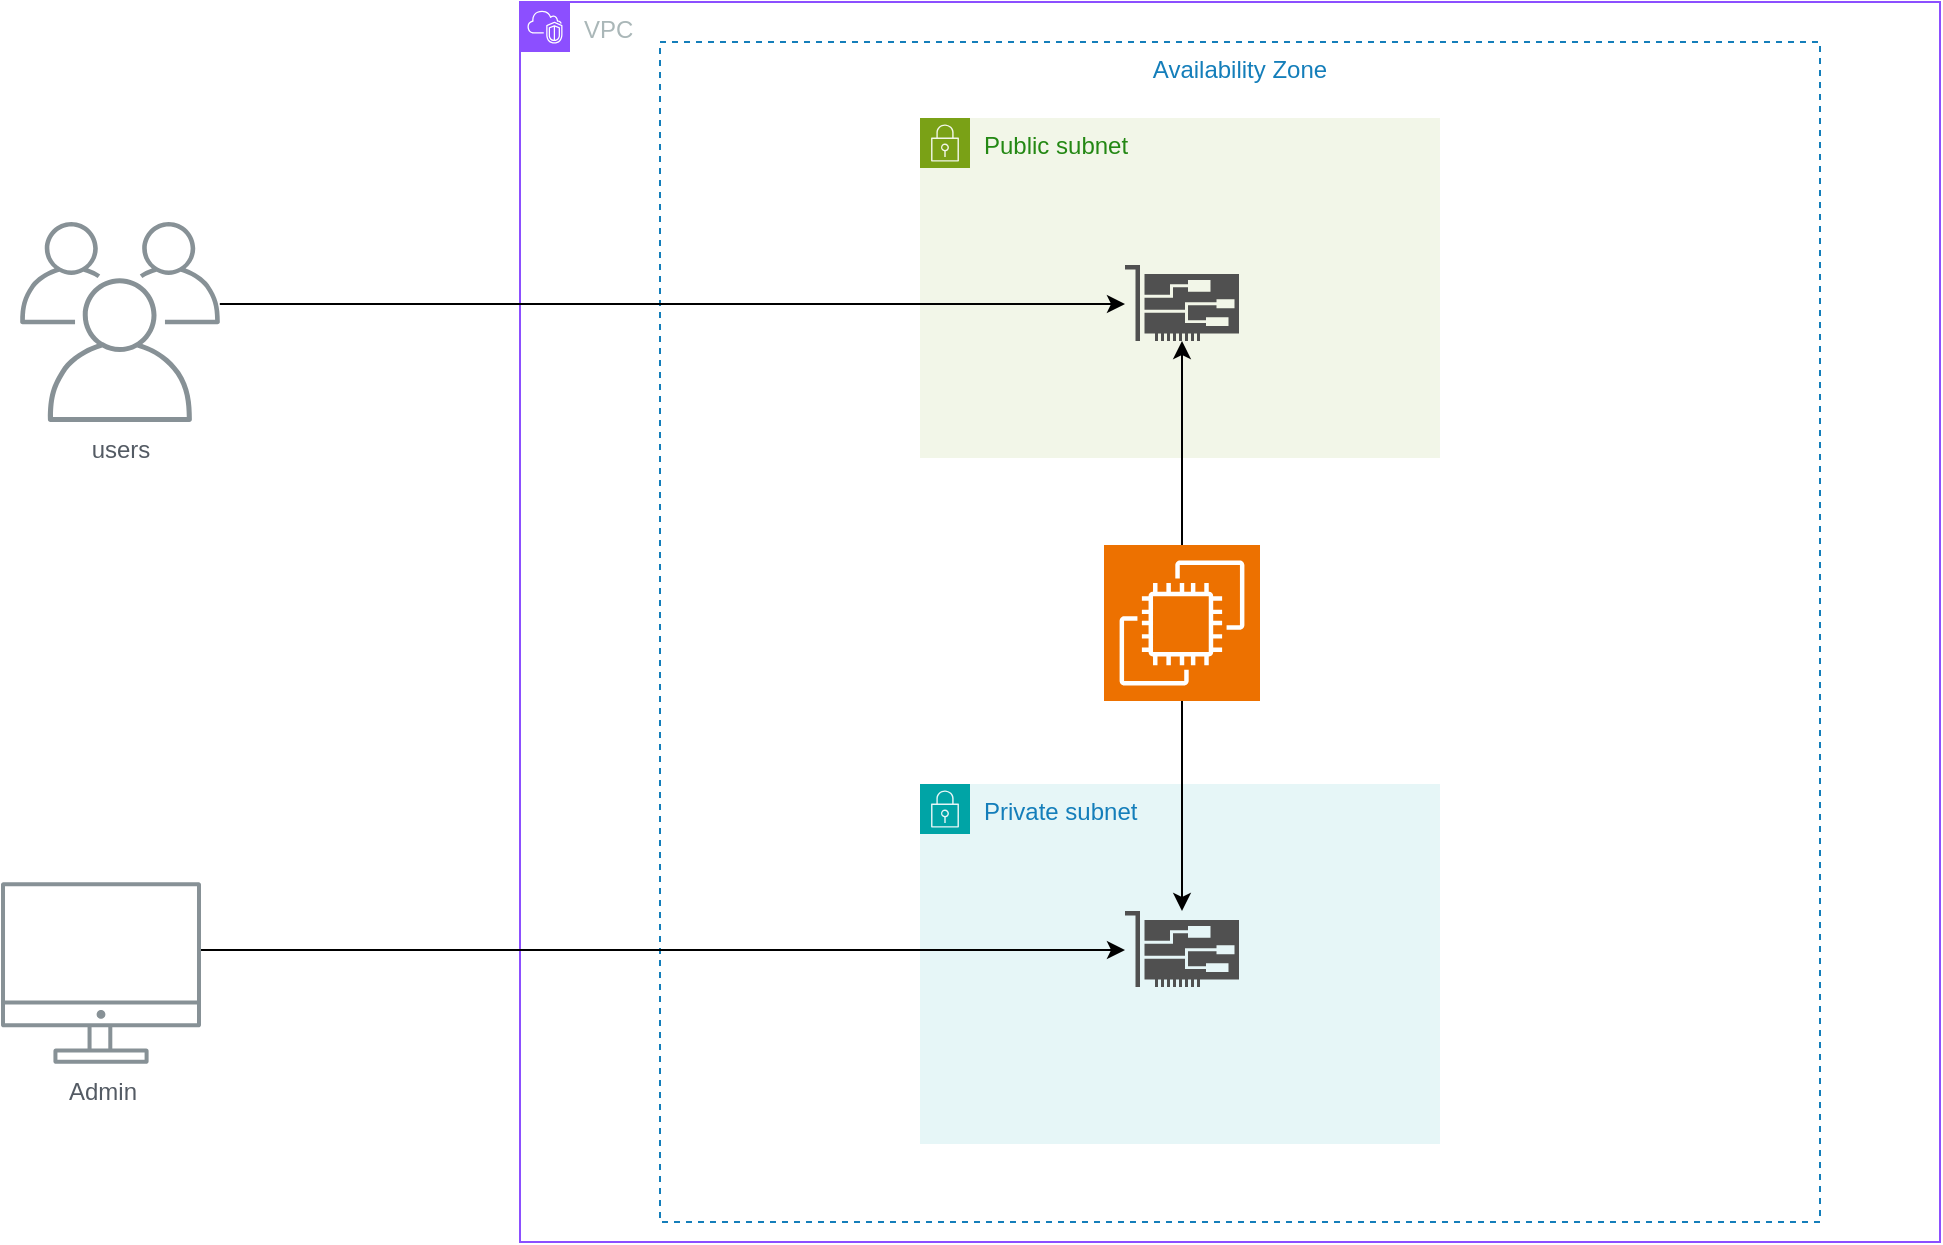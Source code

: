 <mxfile version="24.2.5" type="github">
  <diagram id="Ht1M8jgEwFfnCIfOTk4-" name="Page-1">
    <mxGraphModel dx="1434" dy="738" grid="1" gridSize="10" guides="1" tooltips="1" connect="1" arrows="1" fold="1" page="1" pageScale="1" pageWidth="1169" pageHeight="827" math="0" shadow="0">
      <root>
        <mxCell id="0" />
        <mxCell id="1" parent="0" />
        <mxCell id="4d0tAuQHzwckKJn9EPr0-5" value="VPC" style="points=[[0,0],[0.25,0],[0.5,0],[0.75,0],[1,0],[1,0.25],[1,0.5],[1,0.75],[1,1],[0.75,1],[0.5,1],[0.25,1],[0,1],[0,0.75],[0,0.5],[0,0.25]];outlineConnect=0;gradientColor=none;html=1;whiteSpace=wrap;fontSize=12;fontStyle=0;container=1;pointerEvents=0;collapsible=0;recursiveResize=0;shape=mxgraph.aws4.group;grIcon=mxgraph.aws4.group_vpc2;strokeColor=#8C4FFF;fillColor=none;verticalAlign=top;align=left;spacingLeft=30;fontColor=#AAB7B8;dashed=0;" vertex="1" parent="1">
          <mxGeometry x="420" y="50" width="710" height="620" as="geometry" />
        </mxCell>
        <mxCell id="4d0tAuQHzwckKJn9EPr0-8" value="Availability Zone" style="fillColor=none;strokeColor=#147EBA;dashed=1;verticalAlign=top;fontStyle=0;fontColor=#147EBA;whiteSpace=wrap;html=1;" vertex="1" parent="4d0tAuQHzwckKJn9EPr0-5">
          <mxGeometry x="70" y="20" width="580" height="590" as="geometry" />
        </mxCell>
        <mxCell id="4d0tAuQHzwckKJn9EPr0-2" value="" style="sketch=0;points=[[0,0,0],[0.25,0,0],[0.5,0,0],[0.75,0,0],[1,0,0],[0,1,0],[0.25,1,0],[0.5,1,0],[0.75,1,0],[1,1,0],[0,0.25,0],[0,0.5,0],[0,0.75,0],[1,0.25,0],[1,0.5,0],[1,0.75,0]];outlineConnect=0;fontColor=#232F3E;fillColor=#ED7100;strokeColor=#ffffff;dashed=0;verticalLabelPosition=bottom;verticalAlign=top;align=center;html=1;fontSize=12;fontStyle=0;aspect=fixed;shape=mxgraph.aws4.resourceIcon;resIcon=mxgraph.aws4.ec2;" vertex="1" parent="4d0tAuQHzwckKJn9EPr0-5">
          <mxGeometry x="292" y="271.5" width="78" height="78" as="geometry" />
        </mxCell>
        <mxCell id="4d0tAuQHzwckKJn9EPr0-6" value="Private subnet" style="points=[[0,0],[0.25,0],[0.5,0],[0.75,0],[1,0],[1,0.25],[1,0.5],[1,0.75],[1,1],[0.75,1],[0.5,1],[0.25,1],[0,1],[0,0.75],[0,0.5],[0,0.25]];outlineConnect=0;gradientColor=none;html=1;whiteSpace=wrap;fontSize=12;fontStyle=0;container=1;pointerEvents=0;collapsible=0;recursiveResize=0;shape=mxgraph.aws4.group;grIcon=mxgraph.aws4.group_security_group;grStroke=0;strokeColor=#00A4A6;fillColor=#E6F6F7;verticalAlign=top;align=left;spacingLeft=30;fontColor=#147EBA;dashed=0;" vertex="1" parent="4d0tAuQHzwckKJn9EPr0-5">
          <mxGeometry x="200" y="391" width="260" height="180" as="geometry" />
        </mxCell>
        <mxCell id="4d0tAuQHzwckKJn9EPr0-4" value="" style="sketch=0;pointerEvents=1;shadow=0;dashed=0;html=1;strokeColor=none;fillColor=#505050;labelPosition=center;verticalLabelPosition=bottom;verticalAlign=top;outlineConnect=0;align=center;shape=mxgraph.office.devices.nic;" vertex="1" parent="4d0tAuQHzwckKJn9EPr0-5">
          <mxGeometry x="302.5" y="454.5" width="57" height="38" as="geometry" />
        </mxCell>
        <mxCell id="4d0tAuQHzwckKJn9EPr0-7" value="Public subnet" style="points=[[0,0],[0.25,0],[0.5,0],[0.75,0],[1,0],[1,0.25],[1,0.5],[1,0.75],[1,1],[0.75,1],[0.5,1],[0.25,1],[0,1],[0,0.75],[0,0.5],[0,0.25]];outlineConnect=0;gradientColor=none;html=1;whiteSpace=wrap;fontSize=12;fontStyle=0;container=1;pointerEvents=0;collapsible=0;recursiveResize=0;shape=mxgraph.aws4.group;grIcon=mxgraph.aws4.group_security_group;grStroke=0;strokeColor=#7AA116;fillColor=#F2F6E8;verticalAlign=top;align=left;spacingLeft=30;fontColor=#248814;dashed=0;" vertex="1" parent="4d0tAuQHzwckKJn9EPr0-5">
          <mxGeometry x="200" y="58" width="260" height="170" as="geometry" />
        </mxCell>
        <mxCell id="4d0tAuQHzwckKJn9EPr0-3" value="" style="sketch=0;pointerEvents=1;shadow=0;dashed=0;html=1;strokeColor=none;fillColor=#505050;labelPosition=center;verticalLabelPosition=bottom;verticalAlign=top;outlineConnect=0;align=center;shape=mxgraph.office.devices.nic;" vertex="1" parent="4d0tAuQHzwckKJn9EPr0-5">
          <mxGeometry x="302.5" y="131.5" width="57" height="38" as="geometry" />
        </mxCell>
        <mxCell id="4d0tAuQHzwckKJn9EPr0-21" value="" style="edgeStyle=orthogonalEdgeStyle;rounded=0;orthogonalLoop=1;jettySize=auto;html=1;" edge="1" parent="4d0tAuQHzwckKJn9EPr0-5" source="4d0tAuQHzwckKJn9EPr0-9" target="4d0tAuQHzwckKJn9EPr0-3">
          <mxGeometry relative="1" as="geometry">
            <mxPoint x="-60" y="160" as="targetPoint" />
            <Array as="points">
              <mxPoint x="-30" y="151" />
              <mxPoint x="-30" y="151" />
            </Array>
          </mxGeometry>
        </mxCell>
        <mxCell id="4d0tAuQHzwckKJn9EPr0-22" value="" style="edgeStyle=orthogonalEdgeStyle;rounded=0;orthogonalLoop=1;jettySize=auto;html=1;" edge="1" parent="4d0tAuQHzwckKJn9EPr0-5" source="4d0tAuQHzwckKJn9EPr0-2" target="4d0tAuQHzwckKJn9EPr0-3">
          <mxGeometry relative="1" as="geometry" />
        </mxCell>
        <mxCell id="4d0tAuQHzwckKJn9EPr0-23" value="" style="edgeStyle=orthogonalEdgeStyle;rounded=0;orthogonalLoop=1;jettySize=auto;html=1;" edge="1" parent="4d0tAuQHzwckKJn9EPr0-5" source="4d0tAuQHzwckKJn9EPr0-2" target="4d0tAuQHzwckKJn9EPr0-4">
          <mxGeometry relative="1" as="geometry" />
        </mxCell>
        <mxCell id="4d0tAuQHzwckKJn9EPr0-9" value="users" style="sketch=0;outlineConnect=0;gradientColor=none;fontColor=#545B64;strokeColor=none;fillColor=#879196;dashed=0;verticalLabelPosition=bottom;verticalAlign=top;align=center;html=1;fontSize=12;fontStyle=0;aspect=fixed;shape=mxgraph.aws4.illustration_users;pointerEvents=1" vertex="1" parent="1">
          <mxGeometry x="170" y="160" width="100" height="100" as="geometry" />
        </mxCell>
        <mxCell id="4d0tAuQHzwckKJn9EPr0-19" value="" style="edgeStyle=orthogonalEdgeStyle;rounded=0;orthogonalLoop=1;jettySize=auto;html=1;" edge="1" parent="1" source="4d0tAuQHzwckKJn9EPr0-12" target="4d0tAuQHzwckKJn9EPr0-4">
          <mxGeometry relative="1" as="geometry">
            <mxPoint x="350.5" y="535.5" as="targetPoint" />
            <Array as="points">
              <mxPoint x="390" y="524" />
              <mxPoint x="390" y="524" />
            </Array>
          </mxGeometry>
        </mxCell>
        <mxCell id="4d0tAuQHzwckKJn9EPr0-12" value="Admin" style="sketch=0;outlineConnect=0;gradientColor=none;fontColor=#545B64;strokeColor=none;fillColor=#879196;dashed=0;verticalLabelPosition=bottom;verticalAlign=top;align=center;html=1;fontSize=12;fontStyle=0;aspect=fixed;shape=mxgraph.aws4.illustration_desktop;pointerEvents=1" vertex="1" parent="1">
          <mxGeometry x="160.5" y="490" width="100" height="91" as="geometry" />
        </mxCell>
      </root>
    </mxGraphModel>
  </diagram>
</mxfile>
